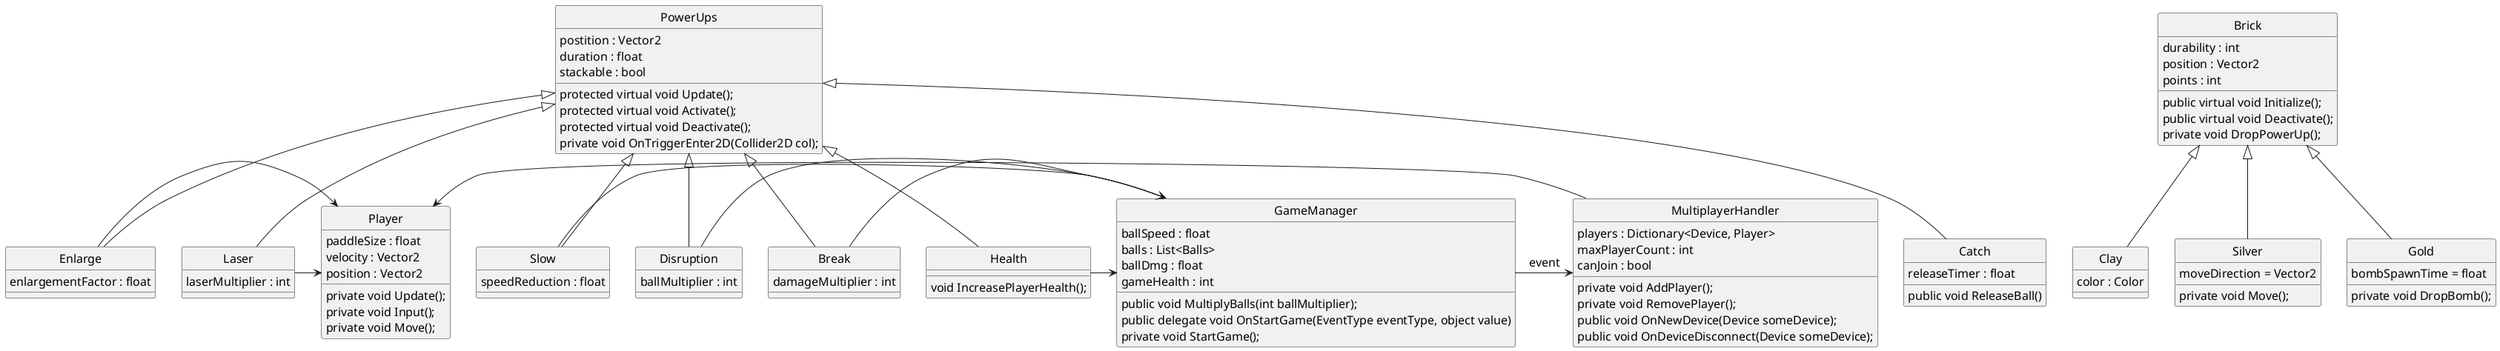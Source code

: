 @startuml Breakout
skinparam style strictuml
skinparam SequenceMessageAlignment center
skinparam DefaultFontName Arial
skinparam DefaultFontSize 16
skinparam DefaultFontStyle bold

Enlarge -> Player
Laser -> Player
class "Player" as Player
{
    paddleSize : float
    velocity : Vector2
    position : Vector2

    private void Update();
    private void Input();
    private void Move();
}

Slow -> GameManager
Disruption -> GameManager
Break -> GameManager
Health -> GameManager
class "GameManager" as GameManager
{
    ballSpeed : float
    balls : List<Balls>
    ballDmg : float
    gameHealth : int

    public void MultiplyBalls(int ballMultiplier);
    public delegate void OnStartGame(EventType eventType, object value)
    private void StartGame();
}

Powerups <|-- Enlarge
Powerups <|-- Slow
Powerups <|-- Disruption
Powerups <|-- Laser
Powerups <|-- Catch
Powerups <|-- Break
Powerups <|-- Health
class "PowerUps" as Powerups
{
    postition : Vector2
    duration : float
    stackable : bool
    
    protected virtual void Update();
    protected virtual void Activate();
    protected virtual void Deactivate();
    private void OnTriggerEnter2D(Collider2D col);
}

class "Enlarge" as Enlarge
{
    enlargementFactor : float
}

class "Slow" as Slow
{
    speedReduction : float
}

class "Disruption" as Disruption
{
    ballMultiplier : int
}

class "Laser" as Laser
{
    laserMultiplier : int
}

class "Catch" as Catch
{
    releaseTimer : float
    public void ReleaseBall()
}

class "Break" as Break
{
    damageMultiplier : int
}

class "Health" as Health
{
    void IncreasePlayerHealth();
}

class "Brick" as Brick
{
    durability : int
    position : Vector2
    points : int

    public virtual void Initialize();
    public virtual void Deactivate();
    private void DropPowerUp();
}

Brick <|-- Clay
class "Clay" as Clay
{
    color : Color
}

Brick <|-- Silver
class "Silver" as Silver
{
    moveDirection = Vector2
    private void Move();
}

Brick <|-- Gold
class "Gold" as Gold
{
    bombSpawnTime = float
    private void DropBomb();
}

GameManager -> MultiplayerHandler : "event"
Player <- MultiplayerHandler
class MultiplayerHandler
{
    players : Dictionary<Device, Player> 
    maxPlayerCount : int
    canJoin : bool

    private void AddPlayer();
    private void RemovePlayer();
    public void OnNewDevice(Device someDevice);
    public void OnDeviceDisconnect(Device someDevice);
}
@enduml